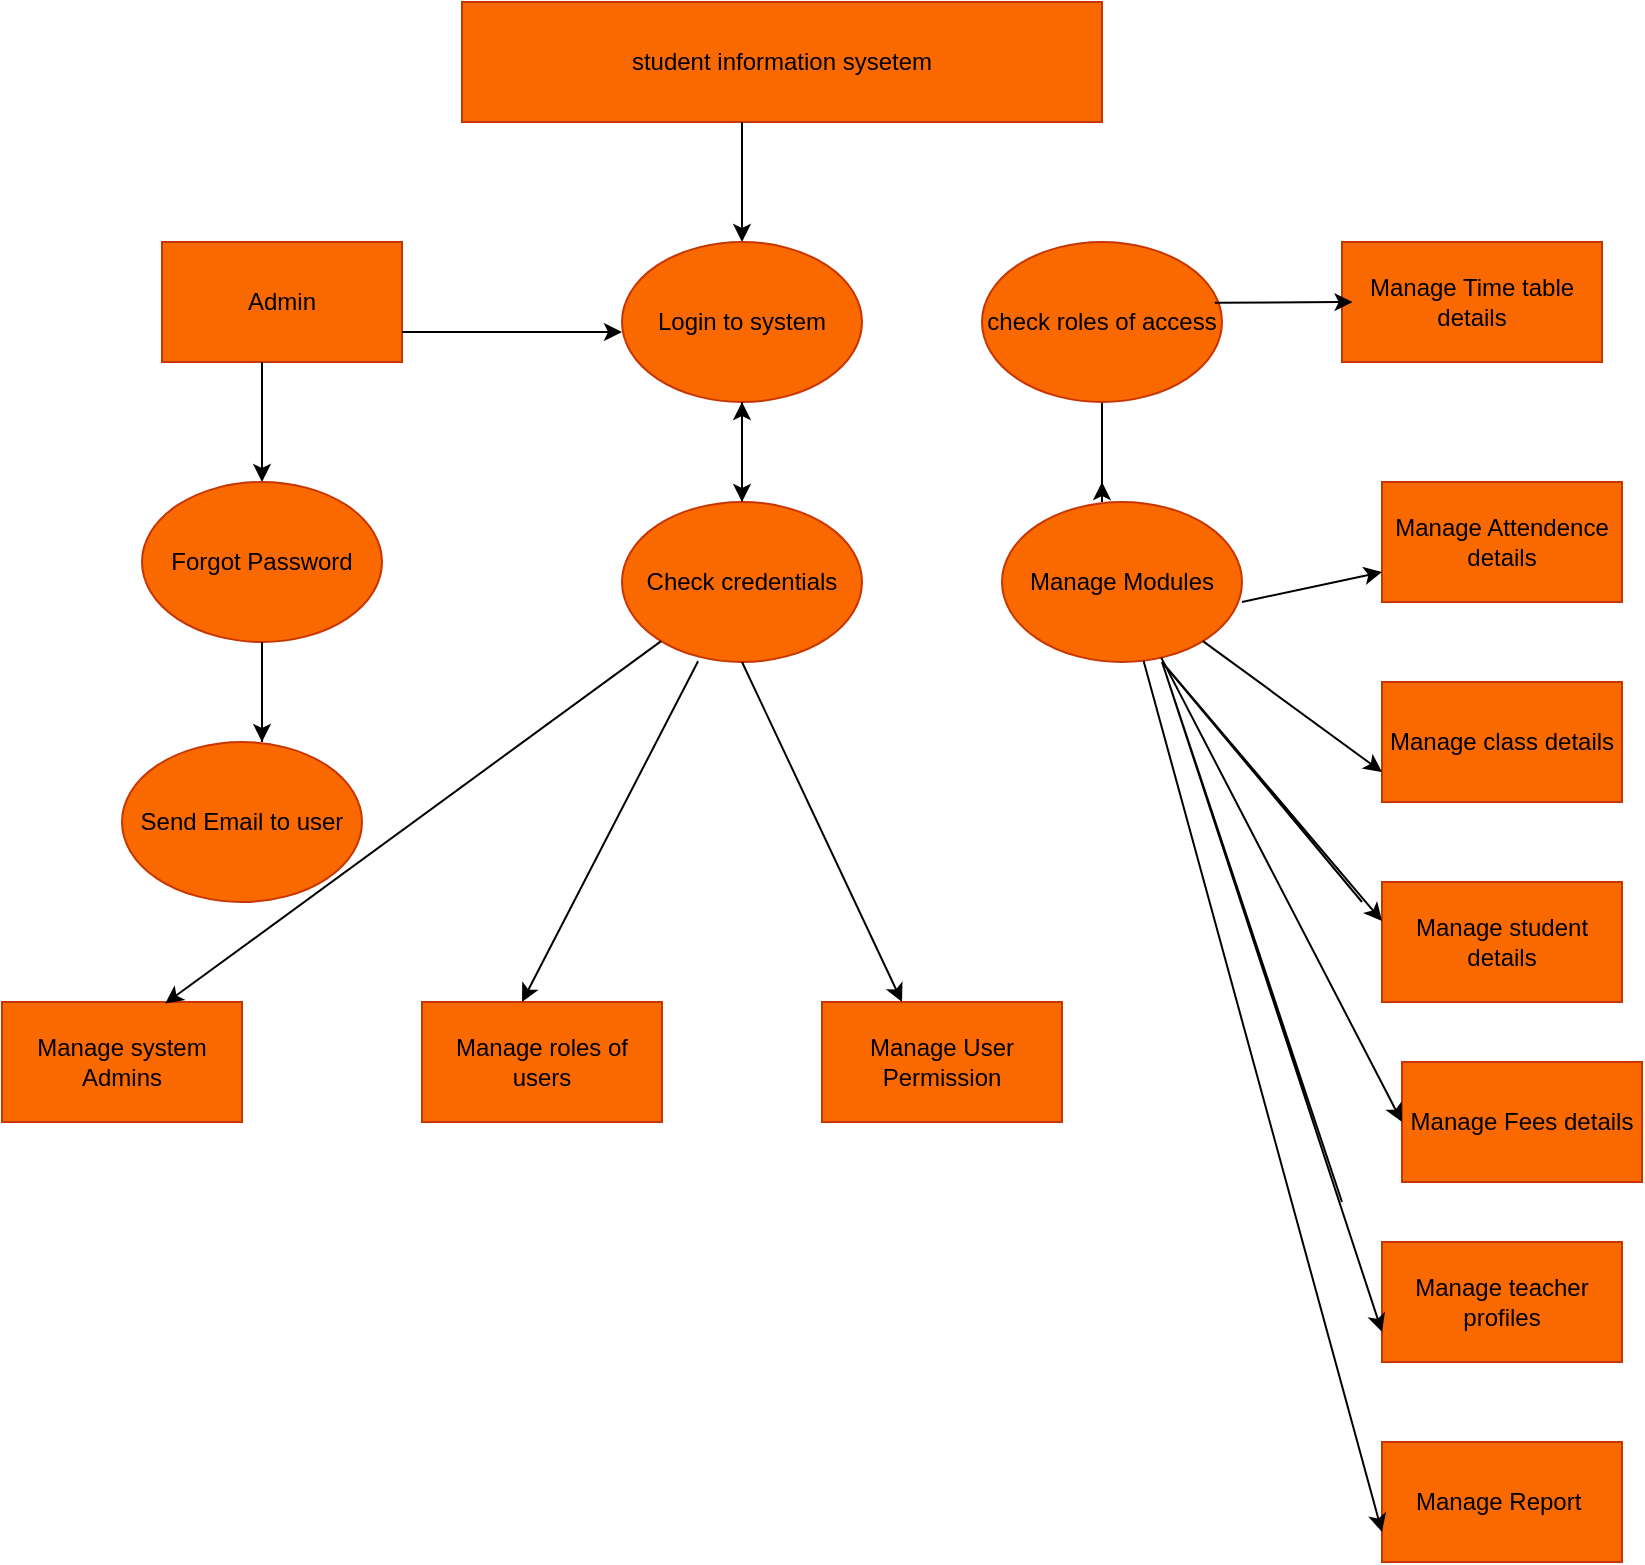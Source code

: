 <mxfile version="28.0.7">
  <diagram name="Page-1" id="1UFfOdxZ6F48yvl48Sb_">
    <mxGraphModel dx="1034" dy="604" grid="1" gridSize="10" guides="1" tooltips="1" connect="1" arrows="1" fold="1" page="1" pageScale="1" pageWidth="850" pageHeight="1100" math="0" shadow="0">
      <root>
        <mxCell id="0" />
        <mxCell id="1" parent="0" />
        <mxCell id="MHeqkEGgy-xiJRlqmcID-1" value="student information sysetem" style="rounded=0;whiteSpace=wrap;html=1;fillColor=#fa6800;strokeColor=#C73500;fontColor=#000000;" vertex="1" parent="1">
          <mxGeometry x="260" y="30" width="320" height="60" as="geometry" />
        </mxCell>
        <mxCell id="MHeqkEGgy-xiJRlqmcID-2" value="" style="endArrow=classic;html=1;rounded=0;" edge="1" parent="1">
          <mxGeometry width="50" height="50" relative="1" as="geometry">
            <mxPoint x="400" y="90" as="sourcePoint" />
            <mxPoint x="400" y="150" as="targetPoint" />
          </mxGeometry>
        </mxCell>
        <mxCell id="MHeqkEGgy-xiJRlqmcID-3" value="Admin" style="rounded=0;whiteSpace=wrap;html=1;fillColor=#fa6800;fontColor=#000000;strokeColor=#C73500;" vertex="1" parent="1">
          <mxGeometry x="110" y="150" width="120" height="60" as="geometry" />
        </mxCell>
        <mxCell id="MHeqkEGgy-xiJRlqmcID-5" value="" style="endArrow=classic;html=1;rounded=0;" edge="1" parent="1" target="MHeqkEGgy-xiJRlqmcID-6">
          <mxGeometry width="50" height="50" relative="1" as="geometry">
            <mxPoint x="160" y="210" as="sourcePoint" />
            <mxPoint x="160" y="270" as="targetPoint" />
          </mxGeometry>
        </mxCell>
        <mxCell id="MHeqkEGgy-xiJRlqmcID-6" value="Forgot Password" style="ellipse;whiteSpace=wrap;html=1;fillColor=#fa6800;fontColor=#000000;strokeColor=#C73500;" vertex="1" parent="1">
          <mxGeometry x="100" y="270" width="120" height="80" as="geometry" />
        </mxCell>
        <mxCell id="MHeqkEGgy-xiJRlqmcID-9" value="" style="endArrow=classic;html=1;rounded=0;" edge="1" parent="1">
          <mxGeometry width="50" height="50" relative="1" as="geometry">
            <mxPoint x="160" y="400" as="sourcePoint" />
            <mxPoint x="160" y="400" as="targetPoint" />
            <Array as="points">
              <mxPoint x="160" y="350" />
            </Array>
          </mxGeometry>
        </mxCell>
        <mxCell id="MHeqkEGgy-xiJRlqmcID-10" value="Send Email to user" style="ellipse;whiteSpace=wrap;html=1;fillColor=#fa6800;fontColor=#000000;strokeColor=#C73500;" vertex="1" parent="1">
          <mxGeometry x="90" y="400" width="120" height="80" as="geometry" />
        </mxCell>
        <mxCell id="MHeqkEGgy-xiJRlqmcID-11" value="Manage Fees details" style="rounded=0;whiteSpace=wrap;html=1;fillColor=#fa6800;fontColor=#000000;strokeColor=#C73500;" vertex="1" parent="1">
          <mxGeometry x="730" y="560" width="120" height="60" as="geometry" />
        </mxCell>
        <mxCell id="MHeqkEGgy-xiJRlqmcID-12" value="Login to system" style="ellipse;whiteSpace=wrap;html=1;fillColor=#fa6800;fontColor=#000000;strokeColor=#C73500;" vertex="1" parent="1">
          <mxGeometry x="340" y="150" width="120" height="80" as="geometry" />
        </mxCell>
        <mxCell id="MHeqkEGgy-xiJRlqmcID-13" value="" style="endArrow=classic;html=1;rounded=0;exitX=1;exitY=0.75;exitDx=0;exitDy=0;" edge="1" parent="1" source="MHeqkEGgy-xiJRlqmcID-3">
          <mxGeometry width="50" height="50" relative="1" as="geometry">
            <mxPoint x="260" y="210" as="sourcePoint" />
            <mxPoint x="340" y="195" as="targetPoint" />
          </mxGeometry>
        </mxCell>
        <mxCell id="MHeqkEGgy-xiJRlqmcID-51" value="" style="edgeStyle=orthogonalEdgeStyle;rounded=0;orthogonalLoop=1;jettySize=auto;html=1;" edge="1" parent="1" source="MHeqkEGgy-xiJRlqmcID-14" target="MHeqkEGgy-xiJRlqmcID-12">
          <mxGeometry relative="1" as="geometry" />
        </mxCell>
        <mxCell id="MHeqkEGgy-xiJRlqmcID-14" value="Check credentials" style="ellipse;whiteSpace=wrap;html=1;fillColor=#fa6800;fontColor=#000000;strokeColor=#C73500;" vertex="1" parent="1">
          <mxGeometry x="340" y="280" width="120" height="80" as="geometry" />
        </mxCell>
        <mxCell id="MHeqkEGgy-xiJRlqmcID-15" value="" style="endArrow=classic;html=1;rounded=0;exitX=0.5;exitY=1;exitDx=0;exitDy=0;entryX=0.5;entryY=0;entryDx=0;entryDy=0;" edge="1" parent="1" source="MHeqkEGgy-xiJRlqmcID-12" target="MHeqkEGgy-xiJRlqmcID-14">
          <mxGeometry width="50" height="50" relative="1" as="geometry">
            <mxPoint x="390" y="260" as="sourcePoint" />
            <mxPoint x="440" y="250" as="targetPoint" />
          </mxGeometry>
        </mxCell>
        <mxCell id="MHeqkEGgy-xiJRlqmcID-21" style="edgeStyle=orthogonalEdgeStyle;rounded=0;orthogonalLoop=1;jettySize=auto;html=1;exitX=0.5;exitY=1;exitDx=0;exitDy=0;" edge="1" parent="1" source="MHeqkEGgy-xiJRlqmcID-16">
          <mxGeometry relative="1" as="geometry">
            <mxPoint x="580" y="270" as="targetPoint" />
            <Array as="points">
              <mxPoint x="580" y="280" />
            </Array>
          </mxGeometry>
        </mxCell>
        <mxCell id="MHeqkEGgy-xiJRlqmcID-16" value="check roles of access" style="ellipse;whiteSpace=wrap;html=1;fillColor=#fa6800;strokeColor=#C73500;fontColor=#000000;" vertex="1" parent="1">
          <mxGeometry x="520" y="150" width="120" height="80" as="geometry" />
        </mxCell>
        <mxCell id="MHeqkEGgy-xiJRlqmcID-17" value="Manage Modules" style="ellipse;whiteSpace=wrap;html=1;fillColor=#fa6800;fontColor=#000000;strokeColor=#C73500;" vertex="1" parent="1">
          <mxGeometry x="530" y="280" width="120" height="80" as="geometry" />
        </mxCell>
        <mxCell id="MHeqkEGgy-xiJRlqmcID-22" value="Manage Time table details" style="rounded=0;whiteSpace=wrap;html=1;fillColor=#fa6800;fontColor=#000000;strokeColor=#C73500;" vertex="1" parent="1">
          <mxGeometry x="700" y="150" width="130" height="60" as="geometry" />
        </mxCell>
        <mxCell id="MHeqkEGgy-xiJRlqmcID-23" value="Manage Attendence details" style="rounded=0;whiteSpace=wrap;html=1;fillColor=#fa6800;fontColor=#000000;strokeColor=#C73500;" vertex="1" parent="1">
          <mxGeometry x="720" y="270" width="120" height="60" as="geometry" />
        </mxCell>
        <mxCell id="MHeqkEGgy-xiJRlqmcID-24" value="Manage class details" style="rounded=0;whiteSpace=wrap;html=1;fillColor=#fa6800;fontColor=#000000;strokeColor=#C73500;" vertex="1" parent="1">
          <mxGeometry x="720" y="370" width="120" height="60" as="geometry" />
        </mxCell>
        <mxCell id="MHeqkEGgy-xiJRlqmcID-25" value="Manage student details" style="rounded=0;whiteSpace=wrap;html=1;fillColor=#fa6800;fontColor=#000000;strokeColor=#C73500;" vertex="1" parent="1">
          <mxGeometry x="720" y="470" width="120" height="60" as="geometry" />
        </mxCell>
        <mxCell id="MHeqkEGgy-xiJRlqmcID-26" value="Manage Report&amp;nbsp;" style="rounded=0;whiteSpace=wrap;html=1;fillColor=#fa6800;fontColor=#000000;strokeColor=#C73500;" vertex="1" parent="1">
          <mxGeometry x="720" y="750" width="120" height="60" as="geometry" />
        </mxCell>
        <mxCell id="MHeqkEGgy-xiJRlqmcID-27" value="Manage teacher profiles" style="rounded=0;whiteSpace=wrap;html=1;fillColor=#fa6800;fontColor=#000000;strokeColor=#C73500;" vertex="1" parent="1">
          <mxGeometry x="720" y="650" width="120" height="60" as="geometry" />
        </mxCell>
        <mxCell id="MHeqkEGgy-xiJRlqmcID-28" value="" style="endArrow=classic;html=1;rounded=0;entryX=0;entryY=0.75;entryDx=0;entryDy=0;" edge="1" parent="1" source="MHeqkEGgy-xiJRlqmcID-17" target="MHeqkEGgy-xiJRlqmcID-24">
          <mxGeometry width="50" height="50" relative="1" as="geometry">
            <mxPoint x="590" y="380" as="sourcePoint" />
            <mxPoint x="710" y="410" as="targetPoint" />
          </mxGeometry>
        </mxCell>
        <mxCell id="MHeqkEGgy-xiJRlqmcID-29" value="" style="endArrow=classic;html=1;rounded=0;entryX=0;entryY=0.75;entryDx=0;entryDy=0;" edge="1" parent="1" target="MHeqkEGgy-xiJRlqmcID-27">
          <mxGeometry width="50" height="50" relative="1" as="geometry">
            <mxPoint x="700" y="630" as="sourcePoint" />
            <mxPoint x="450" y="540" as="targetPoint" />
            <Array as="points">
              <mxPoint x="610" y="360" />
            </Array>
          </mxGeometry>
        </mxCell>
        <mxCell id="MHeqkEGgy-xiJRlqmcID-30" value="" style="endArrow=classic;html=1;rounded=0;entryX=0;entryY=0.75;entryDx=0;entryDy=0;" edge="1" parent="1" source="MHeqkEGgy-xiJRlqmcID-17" target="MHeqkEGgy-xiJRlqmcID-26">
          <mxGeometry width="50" height="50" relative="1" as="geometry">
            <mxPoint x="560" y="430" as="sourcePoint" />
            <mxPoint x="730" y="800" as="targetPoint" />
          </mxGeometry>
        </mxCell>
        <mxCell id="MHeqkEGgy-xiJRlqmcID-31" value="" style="endArrow=classic;html=1;rounded=0;entryX=0;entryY=0.75;entryDx=0;entryDy=0;" edge="1" parent="1" target="MHeqkEGgy-xiJRlqmcID-23">
          <mxGeometry width="50" height="50" relative="1" as="geometry">
            <mxPoint x="650" y="330" as="sourcePoint" />
            <mxPoint x="700" y="280" as="targetPoint" />
          </mxGeometry>
        </mxCell>
        <mxCell id="MHeqkEGgy-xiJRlqmcID-35" value="" style="endArrow=classic;html=1;rounded=0;" edge="1" parent="1">
          <mxGeometry width="50" height="50" relative="1" as="geometry">
            <mxPoint x="710" y="480" as="sourcePoint" />
            <mxPoint x="720" y="489.5" as="targetPoint" />
            <Array as="points">
              <mxPoint x="610" y="360" />
            </Array>
          </mxGeometry>
        </mxCell>
        <mxCell id="MHeqkEGgy-xiJRlqmcID-36" value="" style="endArrow=classic;html=1;rounded=0;entryX=0;entryY=0.5;entryDx=0;entryDy=0;" edge="1" parent="1" source="MHeqkEGgy-xiJRlqmcID-17" target="MHeqkEGgy-xiJRlqmcID-11">
          <mxGeometry width="50" height="50" relative="1" as="geometry">
            <mxPoint x="620" y="380" as="sourcePoint" />
            <mxPoint x="710" y="590" as="targetPoint" />
          </mxGeometry>
        </mxCell>
        <mxCell id="MHeqkEGgy-xiJRlqmcID-37" value="Manage system Admins" style="rounded=0;whiteSpace=wrap;html=1;fillColor=#fa6800;fontColor=#000000;strokeColor=#C73500;" vertex="1" parent="1">
          <mxGeometry x="30" y="530" width="120" height="60" as="geometry" />
        </mxCell>
        <mxCell id="MHeqkEGgy-xiJRlqmcID-38" value="Manage roles of users" style="rounded=0;whiteSpace=wrap;html=1;fillColor=#fa6800;fontColor=#000000;strokeColor=#C73500;" vertex="1" parent="1">
          <mxGeometry x="240" y="530" width="120" height="60" as="geometry" />
        </mxCell>
        <mxCell id="MHeqkEGgy-xiJRlqmcID-39" value="Manage User Permission" style="rounded=0;whiteSpace=wrap;html=1;fillColor=#fa6800;fontColor=#000000;strokeColor=#C73500;" vertex="1" parent="1">
          <mxGeometry x="440" y="530" width="120" height="60" as="geometry" />
        </mxCell>
        <mxCell id="MHeqkEGgy-xiJRlqmcID-40" value="" style="endArrow=classic;html=1;rounded=0;exitX=0.5;exitY=1;exitDx=0;exitDy=0;" edge="1" parent="1" source="MHeqkEGgy-xiJRlqmcID-14">
          <mxGeometry width="50" height="50" relative="1" as="geometry">
            <mxPoint x="410" y="370" as="sourcePoint" />
            <mxPoint x="480" y="530" as="targetPoint" />
          </mxGeometry>
        </mxCell>
        <mxCell id="MHeqkEGgy-xiJRlqmcID-43" value="" style="endArrow=classic;html=1;rounded=0;exitX=0.317;exitY=0.995;exitDx=0;exitDy=0;exitPerimeter=0;" edge="1" parent="1" source="MHeqkEGgy-xiJRlqmcID-14">
          <mxGeometry width="50" height="50" relative="1" as="geometry">
            <mxPoint x="360" y="380" as="sourcePoint" />
            <mxPoint x="290" y="530" as="targetPoint" />
          </mxGeometry>
        </mxCell>
        <mxCell id="MHeqkEGgy-xiJRlqmcID-45" value="" style="endArrow=classic;html=1;rounded=0;entryX=0.68;entryY=0.013;entryDx=0;entryDy=0;entryPerimeter=0;" edge="1" parent="1" source="MHeqkEGgy-xiJRlqmcID-14" target="MHeqkEGgy-xiJRlqmcID-37">
          <mxGeometry width="50" height="50" relative="1" as="geometry">
            <mxPoint x="275" y="430" as="sourcePoint" />
            <mxPoint x="325" y="380" as="targetPoint" />
          </mxGeometry>
        </mxCell>
        <mxCell id="MHeqkEGgy-xiJRlqmcID-47" value="" style="endArrow=classic;html=1;rounded=0;exitX=0.97;exitY=0.38;exitDx=0;exitDy=0;exitPerimeter=0;" edge="1" parent="1" source="MHeqkEGgy-xiJRlqmcID-16">
          <mxGeometry width="50" height="50" relative="1" as="geometry">
            <mxPoint x="560" y="243.59" as="sourcePoint" />
            <mxPoint x="705.285" y="180.005" as="targetPoint" />
            <Array as="points" />
          </mxGeometry>
        </mxCell>
      </root>
    </mxGraphModel>
  </diagram>
</mxfile>
